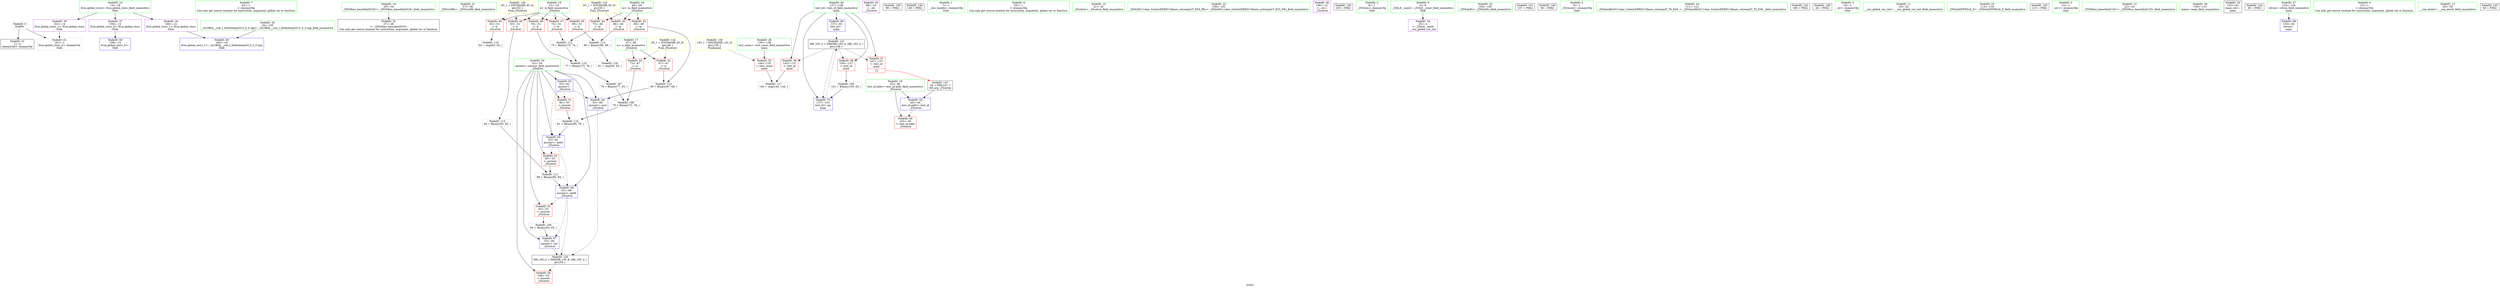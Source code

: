 digraph "SVFG" {
	label="SVFG";

	Node0x5590c9baaf90 [shape=record,color=grey,label="{NodeID: 0\nNullPtr}"];
	Node0x5590c9baaf90 -> Node0x5590c9bbd9a0[style=solid];
	Node0x5590c9baaf90 -> Node0x5590c9bc0370[style=solid];
	Node0x5590c9bbc4f0 [shape=record,color=green,label="{NodeID: 7\n62\<--1\n\<--dummyObj\nCan only get source location for instruction, argument, global var or function.}"];
	Node0x5590c9bbca20 [shape=record,color=green,label="{NodeID: 14\n28\<--34\n_ZNSt8ios_base4InitD1Ev\<--_ZNSt8ios_base4InitD1Ev_field_insensitive\n}"];
	Node0x5590c9bbca20 -> Node0x5590c9bbdaa0[style=solid];
	Node0x5590c9bbd030 [shape=record,color=green,label="{NodeID: 21\n57\<--58\n_ZNSirsERi\<--_ZNSirsERi_field_insensitive\n}"];
	Node0x5590c9bc39b0 [shape=record,color=grey,label="{NodeID: 111\n86 = Binary(85, 84, )\n}"];
	Node0x5590c9bc39b0 -> Node0x5590c9bc07b0[style=solid];
	Node0x5590c9bbd700 [shape=record,color=green,label="{NodeID: 28\n135\<--136\ntest_cases\<--test_cases_field_insensitive\nmain\n}"];
	Node0x5590c9bbd700 -> Node0x5590c9bbfe30[style=solid];
	Node0x5590c9bc4430 [shape=record,color=grey,label="{NodeID: 118\n91 = cmp(90, 62, )\n}"];
	Node0x5590c9bbdd40 [shape=record,color=purple,label="{NodeID: 35\n98\<--10\n\<--.str\n_Z5solvei\n}"];
	Node0x5590c9bc9a50 [shape=record,color=yellow,style=double,label="{NodeID: 125\n6V_1 = ENCHI(MR_6V_0)\npts\{50 \}\nFun[_Z5solvei]}"];
	Node0x5590c9bc9a50 -> Node0x5590c9bbe450[style=dashed];
	Node0x5590c9bc9a50 -> Node0x5590c9bbe520[style=dashed];
	Node0x5590c9bc9a50 -> Node0x5590c9bbe5f0[style=dashed];
	Node0x5590c9bbe380 [shape=record,color=red,label="{NodeID: 42\n72\<--47\n\<--n\n_Z5solvei\n}"];
	Node0x5590c9bbe380 -> Node0x5590c9bc3530[style=solid];
	Node0x5590c9bbf950 [shape=record,color=red,label="{NodeID: 49\n83\<--51\n\<--k\n_Z5solvei\n}"];
	Node0x5590c9bbf950 -> Node0x5590c9bc3fb0[style=solid];
	Node0x5590c9a35aa0 [shape=record,color=black,label="{NodeID: 139\n99 = PHI()\n}"];
	Node0x5590c9bbff00 [shape=record,color=red,label="{NodeID: 56\n143\<--137\n\<--test_id\nmain\n}"];
	Node0x5590c9bbff00 -> Node0x5590c9bc42b0[style=solid];
	Node0x5590c9bcedc0 [shape=record,color=black,label="{NodeID: 146\n140 = PHI()\n}"];
	Node0x5590c9bc0540 [shape=record,color=blue,label="{NodeID: 63\n53\<--62\nanswer\<--\n_Z5solvei\n}"];
	Node0x5590c9bc0540 -> Node0x5590c9bbfaf0[style=dashed];
	Node0x5590c9bc0540 -> Node0x5590c9bc0610[style=dashed];
	Node0x5590c9bc0540 -> Node0x5590c9bc06e0[style=dashed];
	Node0x5590c9bc0af0 [shape=record,color=blue,label="{NodeID: 70\n137\<--151\ntest_id\<--inc\nmain\n}"];
	Node0x5590c9bc0af0 -> Node0x5590c9bc8950[style=dashed];
	Node0x5590c9baaea0 [shape=record,color=green,label="{NodeID: 1\n7\<--1\n__dso_handle\<--dummyObj\nGlob }"];
	Node0x5590c9bbc580 [shape=record,color=green,label="{NodeID: 8\n65\<--1\n\<--dummyObj\nCan only get source location for instruction, argument, global var or function.}"];
	Node0x5590c9bbcb20 [shape=record,color=green,label="{NodeID: 15\n41\<--42\n_Z5solvei\<--_Z5solvei_field_insensitive\n}"];
	Node0x5590c9bbd130 [shape=record,color=green,label="{NodeID: 22\n100\<--101\n_ZStlsISt11char_traitsIcEERSt13basic_ostreamIcT_ES5_PKc\<--_ZStlsISt11char_traitsIcEERSt13basic_ostreamIcT_ES5_PKc_field_insensitive\n}"];
	Node0x5590c9bc3b30 [shape=record,color=grey,label="{NodeID: 112\n75 = Binary(73, 74, )\n}"];
	Node0x5590c9bc3b30 -> Node0x5590c9bc3e30[style=solid];
	Node0x5590c9bbd7d0 [shape=record,color=green,label="{NodeID: 29\n137\<--138\ntest_id\<--test_id_field_insensitive\nmain\n}"];
	Node0x5590c9bbd7d0 -> Node0x5590c9bbff00[style=solid];
	Node0x5590c9bbd7d0 -> Node0x5590c9bbffd0[style=solid];
	Node0x5590c9bbd7d0 -> Node0x5590c9bc00a0[style=solid];
	Node0x5590c9bbd7d0 -> Node0x5590c9bc0a20[style=solid];
	Node0x5590c9bbd7d0 -> Node0x5590c9bc0af0[style=solid];
	Node0x5590c9bc45b0 [shape=record,color=grey,label="{NodeID: 119\n64 = cmp(63, 65, )\n}"];
	Node0x5590c9bbde10 [shape=record,color=purple,label="{NodeID: 36\n106\<--12\n\<--.str.1\n_Z5solvei\n}"];
	Node0x5590c9bc9b30 [shape=record,color=yellow,style=double,label="{NodeID: 126\n8V_1 = ENCHI(MR_8V_0)\npts\{52 \}\nFun[_Z5solvei]}"];
	Node0x5590c9bc9b30 -> Node0x5590c9bbe6c0[style=dashed];
	Node0x5590c9bc9b30 -> Node0x5590c9bbe790[style=dashed];
	Node0x5590c9bc9b30 -> Node0x5590c9bbf880[style=dashed];
	Node0x5590c9bc9b30 -> Node0x5590c9bbf950[style=dashed];
	Node0x5590c9bc9b30 -> Node0x5590c9bbfa20[style=dashed];
	Node0x5590c9bbe450 [shape=record,color=red,label="{NodeID: 43\n68\<--49\n\<--m\n_Z5solvei\n}"];
	Node0x5590c9bbe450 -> Node0x5590c9bc3830[style=solid];
	Node0x5590c9bbfa20 [shape=record,color=red,label="{NodeID: 50\n89\<--51\n\<--k\n_Z5solvei\n}"];
	Node0x5590c9bbfa20 -> Node0x5590c9bc3cb0[style=solid];
	Node0x5590c9bce7f0 [shape=record,color=black,label="{NodeID: 140\n103 = PHI()\n}"];
	Node0x5590c9bbffd0 [shape=record,color=red,label="{NodeID: 57\n147\<--137\n\<--test_id\nmain\n|{<s0>12}}"];
	Node0x5590c9bbffd0:s0 -> Node0x5590c9bcf800[style=solid,color=red];
	Node0x5590c9bcf800 [shape=record,color=black,label="{NodeID: 147\n44 = PHI(147, )\n0th arg _Z5solvei }"];
	Node0x5590c9bcf800 -> Node0x5590c9bc0470[style=solid];
	Node0x5590c9bc0610 [shape=record,color=blue,label="{NodeID: 64\n53\<--69\nanswer\<--mul\n_Z5solvei\n}"];
	Node0x5590c9bc0610 -> Node0x5590c9bc7f50[style=dashed];
	Node0x5590c9bbba70 [shape=record,color=green,label="{NodeID: 2\n8\<--1\n_ZSt3cin\<--dummyObj\nGlob }"];
	Node0x5590c9bbc610 [shape=record,color=green,label="{NodeID: 9\n4\<--6\n_ZStL8__ioinit\<--_ZStL8__ioinit_field_insensitive\nGlob }"];
	Node0x5590c9bbc610 -> Node0x5590c9bbdc70[style=solid];
	Node0x5590c9bbcc20 [shape=record,color=green,label="{NodeID: 16\n45\<--46\ntest_id.addr\<--test_id.addr_field_insensitive\n_Z5solvei\n}"];
	Node0x5590c9bbcc20 -> Node0x5590c9bbe1e0[style=solid];
	Node0x5590c9bbcc20 -> Node0x5590c9bc0470[style=solid];
	Node0x5590c9bbeec0 [shape=record,color=grey,label="{NodeID: 106\n151 = Binary(150, 65, )\n}"];
	Node0x5590c9bbeec0 -> Node0x5590c9bc0af0[style=solid];
	Node0x5590c9bbd230 [shape=record,color=green,label="{NodeID: 23\n104\<--105\n_ZNSolsEi\<--_ZNSolsEi_field_insensitive\n}"];
	Node0x5590c9bc3cb0 [shape=record,color=grey,label="{NodeID: 113\n90 = Binary(88, 89, )\n}"];
	Node0x5590c9bc3cb0 -> Node0x5590c9bc4430[style=solid];
	Node0x5590c9bbd8a0 [shape=record,color=green,label="{NodeID: 30\n16\<--155\n_GLOBAL__sub_I_littlesheep2015_0_0.cpp\<--_GLOBAL__sub_I_littlesheep2015_0_0.cpp_field_insensitive\n}"];
	Node0x5590c9bbd8a0 -> Node0x5590c9bc0270[style=solid];
	Node0x5590c9bc7f50 [shape=record,color=black,label="{NodeID: 120\nMR_10V_4 = PHI(MR_10V_8, MR_10V_3, )\npts\{54 \}\n}"];
	Node0x5590c9bc7f50 -> Node0x5590c9bbfd60[style=dashed];
	Node0x5590c9bbdee0 [shape=record,color=purple,label="{NodeID: 37\n159\<--14\nllvm.global_ctors_0\<--llvm.global_ctors\nGlob }"];
	Node0x5590c9bbdee0 -> Node0x5590c9bc0170[style=solid];
	Node0x5590c9bbe520 [shape=record,color=red,label="{NodeID: 44\n73\<--49\n\<--m\n_Z5solvei\n}"];
	Node0x5590c9bbe520 -> Node0x5590c9bc3b30[style=solid];
	Node0x5590c9bbfaf0 [shape=record,color=red,label="{NodeID: 51\n80\<--53\n\<--answer\n_Z5solvei\n}"];
	Node0x5590c9bbfaf0 -> Node0x5590c9bc4130[style=solid];
	Node0x5590c9bce8f0 [shape=record,color=black,label="{NodeID: 141\n107 = PHI()\n}"];
	Node0x5590c9bc00a0 [shape=record,color=red,label="{NodeID: 58\n150\<--137\n\<--test_id\nmain\n}"];
	Node0x5590c9bc00a0 -> Node0x5590c9bbeec0[style=solid];
	Node0x5590c9bcfd80 [shape=record,color=black,label="{NodeID: 148\n56 = PHI()\n}"];
	Node0x5590c9bc06e0 [shape=record,color=blue,label="{NodeID: 65\n53\<--81\nanswer\<--add4\n_Z5solvei\n}"];
	Node0x5590c9bc06e0 -> Node0x5590c9bbfbc0[style=dashed];
	Node0x5590c9bc06e0 -> Node0x5590c9bc07b0[style=dashed];
	Node0x5590c9bbbb00 [shape=record,color=green,label="{NodeID: 3\n9\<--1\n_ZSt4cout\<--dummyObj\nGlob }"];
	Node0x5590c9bbc6a0 [shape=record,color=green,label="{NodeID: 10\n14\<--18\nllvm.global_ctors\<--llvm.global_ctors_field_insensitive\nGlob }"];
	Node0x5590c9bbc6a0 -> Node0x5590c9bbdee0[style=solid];
	Node0x5590c9bbc6a0 -> Node0x5590c9bbdfe0[style=solid];
	Node0x5590c9bbc6a0 -> Node0x5590c9bbe0e0[style=solid];
	Node0x5590c9bbccf0 [shape=record,color=green,label="{NodeID: 17\n47\<--48\nn\<--n_field_insensitive\n_Z5solvei\n}"];
	Node0x5590c9bbccf0 -> Node0x5590c9bbe2b0[style=solid];
	Node0x5590c9bbccf0 -> Node0x5590c9bbe380[style=solid];
	Node0x5590c9bc33b0 [shape=record,color=grey,label="{NodeID: 107\n78 = Binary(77, 65, )\n}"];
	Node0x5590c9bc33b0 -> Node0x5590c9bc3530[style=solid];
	Node0x5590c9bbd330 [shape=record,color=green,label="{NodeID: 24\n111\<--112\n_ZSt4endlIcSt11char_traitsIcEERSt13basic_ostreamIT_T0_ES6_\<--_ZSt4endlIcSt11char_traitsIcEERSt13basic_ostreamIT_T0_ES6__field_insensitive\n}"];
	Node0x5590c9bc3e30 [shape=record,color=grey,label="{NodeID: 114\n77 = Binary(75, 76, )\n}"];
	Node0x5590c9bc3e30 -> Node0x5590c9bc33b0[style=solid];
	Node0x5590c9bbd9a0 [shape=record,color=black,label="{NodeID: 31\n2\<--3\ndummyVal\<--dummyVal\n}"];
	Node0x5590c9bbdfe0 [shape=record,color=purple,label="{NodeID: 38\n160\<--14\nllvm.global_ctors_1\<--llvm.global_ctors\nGlob }"];
	Node0x5590c9bbdfe0 -> Node0x5590c9bc0270[style=solid];
	Node0x5590c9bbe5f0 [shape=record,color=red,label="{NodeID: 45\n88\<--49\n\<--m\n_Z5solvei\n}"];
	Node0x5590c9bbe5f0 -> Node0x5590c9bc3cb0[style=solid];
	Node0x5590c9bbfbc0 [shape=record,color=red,label="{NodeID: 52\n85\<--53\n\<--answer\n_Z5solvei\n}"];
	Node0x5590c9bbfbc0 -> Node0x5590c9bc39b0[style=solid];
	Node0x5590c9bce9f0 [shape=record,color=black,label="{NodeID: 142\n109 = PHI()\n}"];
	Node0x5590c9bc0170 [shape=record,color=blue,label="{NodeID: 59\n159\<--15\nllvm.global_ctors_0\<--\nGlob }"];
	Node0x5590c9bcfee0 [shape=record,color=black,label="{NodeID: 149\n26 = PHI()\n}"];
	Node0x5590c9bc07b0 [shape=record,color=blue,label="{NodeID: 66\n53\<--86\nanswer\<--add6\n_Z5solvei\n}"];
	Node0x5590c9bc07b0 -> Node0x5590c9bbfc90[style=dashed];
	Node0x5590c9bc07b0 -> Node0x5590c9bc0880[style=dashed];
	Node0x5590c9bc07b0 -> Node0x5590c9bc7f50[style=dashed];
	Node0x5590c9bbbb90 [shape=record,color=green,label="{NodeID: 4\n10\<--1\n.str\<--dummyObj\nGlob }"];
	Node0x5590c9bbc760 [shape=record,color=green,label="{NodeID: 11\n19\<--20\n__cxx_global_var_init\<--__cxx_global_var_init_field_insensitive\n}"];
	Node0x5590c9bbcdc0 [shape=record,color=green,label="{NodeID: 18\n49\<--50\nm\<--m_field_insensitive\n_Z5solvei\n}"];
	Node0x5590c9bbcdc0 -> Node0x5590c9bbe450[style=solid];
	Node0x5590c9bbcdc0 -> Node0x5590c9bbe520[style=solid];
	Node0x5590c9bbcdc0 -> Node0x5590c9bbe5f0[style=solid];
	Node0x5590c9bc3530 [shape=record,color=grey,label="{NodeID: 108\n79 = Binary(72, 78, )\n}"];
	Node0x5590c9bc3530 -> Node0x5590c9bc4130[style=solid];
	Node0x5590c9bbd430 [shape=record,color=green,label="{NodeID: 25\n113\<--114\n_ZNSolsEPFRSoS_E\<--_ZNSolsEPFRSoS_E_field_insensitive\n}"];
	Node0x5590c9bc3fb0 [shape=record,color=grey,label="{NodeID: 115\n84 = Binary(83, 65, )\n}"];
	Node0x5590c9bc3fb0 -> Node0x5590c9bc39b0[style=solid];
	Node0x5590c9bbdaa0 [shape=record,color=black,label="{NodeID: 32\n27\<--28\n\<--_ZNSt8ios_base4InitD1Ev\nCan only get source location for instruction, argument, global var or function.}"];
	Node0x5590c9bc8950 [shape=record,color=black,label="{NodeID: 122\nMR_16V_3 = PHI(MR_16V_4, MR_16V_2, )\npts\{138 \}\n}"];
	Node0x5590c9bc8950 -> Node0x5590c9bbff00[style=dashed];
	Node0x5590c9bc8950 -> Node0x5590c9bbffd0[style=dashed];
	Node0x5590c9bc8950 -> Node0x5590c9bc00a0[style=dashed];
	Node0x5590c9bc8950 -> Node0x5590c9bc0af0[style=dashed];
	Node0x5590c9bbe0e0 [shape=record,color=purple,label="{NodeID: 39\n161\<--14\nllvm.global_ctors_2\<--llvm.global_ctors\nGlob }"];
	Node0x5590c9bbe0e0 -> Node0x5590c9bc0370[style=solid];
	Node0x5590c9bc9e00 [shape=record,color=yellow,style=double,label="{NodeID: 129\n14V_1 = ENCHI(MR_14V_0)\npts\{136 \}\nFun[main]}"];
	Node0x5590c9bc9e00 -> Node0x5590c9bbfe30[style=dashed];
	Node0x5590c9bbe6c0 [shape=record,color=red,label="{NodeID: 46\n63\<--51\n\<--k\n_Z5solvei\n}"];
	Node0x5590c9bbe6c0 -> Node0x5590c9bc45b0[style=solid];
	Node0x5590c9bbfc90 [shape=record,color=red,label="{NodeID: 53\n93\<--53\n\<--answer\n_Z5solvei\n}"];
	Node0x5590c9bbfc90 -> Node0x5590c9bc36b0[style=solid];
	Node0x5590c9bceaf0 [shape=record,color=black,label="{NodeID: 143\n110 = PHI()\n}"];
	Node0x5590c9bc0270 [shape=record,color=blue,label="{NodeID: 60\n160\<--16\nllvm.global_ctors_1\<--_GLOBAL__sub_I_littlesheep2015_0_0.cpp\nGlob }"];
	Node0x5590c9bc0880 [shape=record,color=blue,label="{NodeID: 67\n53\<--94\nanswer\<--inc\n_Z5solvei\n}"];
	Node0x5590c9bc0880 -> Node0x5590c9bc7f50[style=dashed];
	Node0x5590c9bbbc20 [shape=record,color=green,label="{NodeID: 5\n12\<--1\n.str.1\<--dummyObj\nGlob }"];
	Node0x5590c9bbc820 [shape=record,color=green,label="{NodeID: 12\n23\<--24\n_ZNSt8ios_base4InitC1Ev\<--_ZNSt8ios_base4InitC1Ev_field_insensitive\n}"];
	Node0x5590c9bbce90 [shape=record,color=green,label="{NodeID: 19\n51\<--52\nk\<--k_field_insensitive\n_Z5solvei\n}"];
	Node0x5590c9bbce90 -> Node0x5590c9bbe6c0[style=solid];
	Node0x5590c9bbce90 -> Node0x5590c9bbe790[style=solid];
	Node0x5590c9bbce90 -> Node0x5590c9bbf880[style=solid];
	Node0x5590c9bbce90 -> Node0x5590c9bbf950[style=solid];
	Node0x5590c9bbce90 -> Node0x5590c9bbfa20[style=solid];
	Node0x5590c9bc36b0 [shape=record,color=grey,label="{NodeID: 109\n94 = Binary(93, 65, )\n}"];
	Node0x5590c9bc36b0 -> Node0x5590c9bc0880[style=solid];
	Node0x5590c9bbd530 [shape=record,color=green,label="{NodeID: 26\n130\<--131\nmain\<--main_field_insensitive\n}"];
	Node0x5590c9bc4130 [shape=record,color=grey,label="{NodeID: 116\n81 = Binary(80, 79, )\n}"];
	Node0x5590c9bc4130 -> Node0x5590c9bc06e0[style=solid];
	Node0x5590c9bbdba0 [shape=record,color=black,label="{NodeID: 33\n132\<--62\nmain_ret\<--\nmain\n}"];
	Node0x5590c9bbe1e0 [shape=record,color=red,label="{NodeID: 40\n102\<--45\n\<--test_id.addr\n_Z5solvei\n}"];
	Node0x5590c9bbe790 [shape=record,color=red,label="{NodeID: 47\n74\<--51\n\<--k\n_Z5solvei\n}"];
	Node0x5590c9bbe790 -> Node0x5590c9bc3b30[style=solid];
	Node0x5590c9bbfd60 [shape=record,color=red,label="{NodeID: 54\n108\<--53\n\<--answer\n_Z5solvei\n}"];
	Node0x5590c9bcebc0 [shape=record,color=black,label="{NodeID: 144\n59 = PHI()\n}"];
	Node0x5590c9bc0370 [shape=record,color=blue, style = dotted,label="{NodeID: 61\n161\<--3\nllvm.global_ctors_2\<--dummyVal\nGlob }"];
	Node0x5590c9bc0950 [shape=record,color=blue,label="{NodeID: 68\n133\<--62\nretval\<--\nmain\n}"];
	Node0x5590c9bbc460 [shape=record,color=green,label="{NodeID: 6\n15\<--1\n\<--dummyObj\nCan only get source location for instruction, argument, global var or function.}"];
	Node0x5590c9bbc920 [shape=record,color=green,label="{NodeID: 13\n29\<--30\n__cxa_atexit\<--__cxa_atexit_field_insensitive\n}"];
	Node0x5590c9bbcf60 [shape=record,color=green,label="{NodeID: 20\n53\<--54\nanswer\<--answer_field_insensitive\n_Z5solvei\n}"];
	Node0x5590c9bbcf60 -> Node0x5590c9bbfaf0[style=solid];
	Node0x5590c9bbcf60 -> Node0x5590c9bbfbc0[style=solid];
	Node0x5590c9bbcf60 -> Node0x5590c9bbfc90[style=solid];
	Node0x5590c9bbcf60 -> Node0x5590c9bbfd60[style=solid];
	Node0x5590c9bbcf60 -> Node0x5590c9bc0540[style=solid];
	Node0x5590c9bbcf60 -> Node0x5590c9bc0610[style=solid];
	Node0x5590c9bbcf60 -> Node0x5590c9bc06e0[style=solid];
	Node0x5590c9bbcf60 -> Node0x5590c9bc07b0[style=solid];
	Node0x5590c9bbcf60 -> Node0x5590c9bc0880[style=solid];
	Node0x5590c9bc3830 [shape=record,color=grey,label="{NodeID: 110\n69 = Binary(67, 68, )\n}"];
	Node0x5590c9bc3830 -> Node0x5590c9bc0610[style=solid];
	Node0x5590c9bbd630 [shape=record,color=green,label="{NodeID: 27\n133\<--134\nretval\<--retval_field_insensitive\nmain\n}"];
	Node0x5590c9bbd630 -> Node0x5590c9bc0950[style=solid];
	Node0x5590c9bc42b0 [shape=record,color=grey,label="{NodeID: 117\n145 = cmp(143, 144, )\n}"];
	Node0x5590c9bbdc70 [shape=record,color=purple,label="{NodeID: 34\n25\<--4\n\<--_ZStL8__ioinit\n__cxx_global_var_init\n}"];
	Node0x5590c9bc9970 [shape=record,color=yellow,style=double,label="{NodeID: 124\n4V_1 = ENCHI(MR_4V_0)\npts\{48 \}\nFun[_Z5solvei]}"];
	Node0x5590c9bc9970 -> Node0x5590c9bbe2b0[style=dashed];
	Node0x5590c9bc9970 -> Node0x5590c9bbe380[style=dashed];
	Node0x5590c9bbe2b0 [shape=record,color=red,label="{NodeID: 41\n67\<--47\n\<--n\n_Z5solvei\n}"];
	Node0x5590c9bbe2b0 -> Node0x5590c9bc3830[style=solid];
	Node0x5590c9bbf880 [shape=record,color=red,label="{NodeID: 48\n76\<--51\n\<--k\n_Z5solvei\n}"];
	Node0x5590c9bbf880 -> Node0x5590c9bc3e30[style=solid];
	Node0x5590c9bbfe30 [shape=record,color=red,label="{NodeID: 55\n144\<--135\n\<--test_cases\nmain\n}"];
	Node0x5590c9bbfe30 -> Node0x5590c9bc42b0[style=solid];
	Node0x5590c9bcecf0 [shape=record,color=black,label="{NodeID: 145\n60 = PHI()\n}"];
	Node0x5590c9bc0470 [shape=record,color=blue,label="{NodeID: 62\n45\<--44\ntest_id.addr\<--test_id\n_Z5solvei\n}"];
	Node0x5590c9bc0470 -> Node0x5590c9bbe1e0[style=dashed];
	Node0x5590c9bc0a20 [shape=record,color=blue,label="{NodeID: 69\n137\<--65\ntest_id\<--\nmain\n}"];
	Node0x5590c9bc0a20 -> Node0x5590c9bc8950[style=dashed];
}
